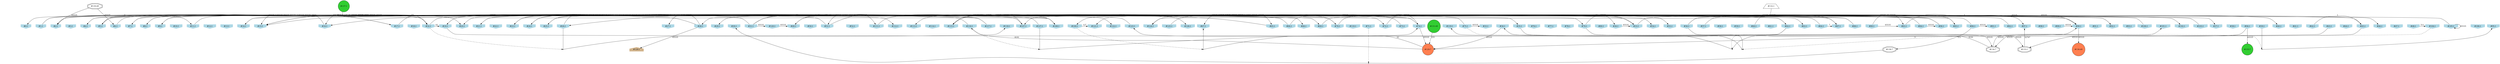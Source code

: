 digraph G {
node[shape = circle]
rankInputs [style = invisible]
rankOutputs [style = invisible]
rankInputs -> rankOutputs [color=invis]
0 [label="#0:1", style = filled, shape = invhouse, color=lightblue]
1 [label="#1:1", style = filled, shape = invhouse, color=lightblue]
2 [label="#2:1", style = filled, shape = invhouse, color=lightblue]
3 [label="#3:1", style = filled, shape = invhouse, color=lightblue]
4 [label="#4:1", style = filled, shape = invhouse, color=lightblue]
5 [label="#5:1", style = filled, shape = invhouse, color=lightblue]
6 [label="#6:1", style = filled, shape = invhouse, color=lightblue]
7 [label="#7:1", style = filled, shape = invhouse, color=lightblue]
8 [label="#8:1", style = filled, shape = invhouse, color=lightblue]
9 [label="#9:1", style = filled, shape = invhouse, color=lightblue]
10 [label="#10:1", style = filled, shape = invhouse, color=lightblue]
11 [label="#11:1", style = filled, shape = invhouse, color=lightblue]
12 [label="#12:1", style = filled, shape = invhouse, color=lightblue]
13 [label="#13:1", style = filled, shape = invhouse, color=lightblue]
14 [label="#14:1", style = filled, shape = invhouse, color=lightblue]
15 [label="#15:1", style = filled, shape = invhouse, color=lightblue]
16 [label="#16:1", style = filled, shape = invhouse, color=lightblue]
17 [label="#17:1", style = filled, shape = invhouse, color=lightblue]
18 [label="#18:1", style = filled, shape = invhouse, color=lightblue]
19 [label="#19:1", style = filled, shape = invhouse, color=lightblue]
20 [label="#20:1", style = filled, shape = invhouse, color=lightblue]
21 [label="#21:1", style = filled, shape = invhouse, color=lightblue]
22 [label="#22:1", style = filled, shape = invhouse, color=lightblue]
23 [label="#23:1", style = filled, shape = invhouse, color=lightblue]
24 [label="#24:1", style = filled, shape = invhouse, color=lightblue]
25 [label="#25:1", style = filled, shape = invhouse, color=lightblue]
26 [label="#26:1", style = filled, shape = invhouse, color=lightblue]
27 [label="#27:1", style = filled, shape = invhouse, color=lightblue]
28 [label="#28:1", style = filled, shape = invhouse, color=lightblue]
29 [label="#29:1", style = filled, shape = invhouse, color=lightblue]
30 [label="#30:1", style = filled, shape = invhouse, color=lightblue]
31 [label="#31:1", style = filled, shape = invhouse, color=lightblue]
32 [label="#32:1", style = filled, shape = invhouse, color=lightblue]
33 [label="#33:1", style = filled, shape = invhouse, color=lightblue]
34 [label="#34:1", style = filled, shape = invhouse, color=lightblue]
35 [label="#35:1", style = filled, shape = invhouse, color=lightblue]
36 [label="#36:1", style = filled, shape = invhouse, color=lightblue]
37 [label="#37:1", style = filled, shape = invhouse, color=lightblue]
38 [label="#38:1", style = filled, shape = invhouse, color=lightblue]
39 [label="#39:1", style = filled, shape = invhouse, color=lightblue]
40 [label="#40:1", style = filled, shape = invhouse, color=lightblue]
41 [label="#41:1", style = filled, shape = invhouse, color=lightblue]
42 [label="#42:1", style = filled, shape = invhouse, color=lightblue]
43 [label="#43:1", style = filled, shape = invhouse, color=lightblue]
44 [label="#44:1", style = filled, shape = invhouse, color=lightblue]
45 [label="#45:1", style = filled, shape = invhouse, color=lightblue]
46 [label="#46:1", style = filled, shape = invhouse, color=lightblue]
47 [label="#47:1", style = filled, shape = invhouse, color=lightblue]
48 [label="#48:1", style = filled, shape = invhouse, color=lightblue]
49 [label="#49:1", style = filled, shape = invhouse, color=lightblue]
50 [label="#50:1", style = filled, shape = invhouse, color=lightblue]
51 [label="#51:1", style = filled, shape = invhouse, color=lightblue]
52 [label="#52:1", style = filled, shape = invhouse, color=lightblue]
53 [label="#53:1", style = filled, shape = invhouse, color=lightblue]
54 [label="#54:1", style = filled, shape = invhouse, color=lightblue]
55 [label="#55:1", style = filled, shape = invhouse, color=lightblue]
56 [label="#56:1", style = filled, shape = invhouse, color=lightblue]
57 [label="#57:1", style = filled, shape = invhouse, color=lightblue]
58 [label="#58:1", style = filled, shape = invhouse, color=lightblue]
59 [label="#59:1", style = filled, shape = invhouse, color=lightblue]
60 [label="#60:1", style = filled, shape = invhouse, color=lightblue]
61 [label="#61:1", style = filled, shape = invhouse, color=lightblue]
62 [label="#62:1", style = filled, shape = invhouse, color=lightblue]
63 [label="#63:1", style = filled, shape = invhouse, color=lightblue]
64 [label="#64:1", style = filled, shape = invhouse, color=lightblue]
65 [label="#65:1", style = filled, shape = invhouse, color=lightblue]
66 [label="#66:1", style = filled, shape = invhouse, color=lightblue]
67 [label="#67:1", style = filled, shape = invhouse, color=lightblue]
68 [label="#68:1", style = filled, shape = invhouse, color=lightblue]
69 [label="#69:1", style = filled, shape = invhouse, color=lightblue]
70 [label="#70:1", style = filled, shape = invhouse, color=lightblue]
71 [label="#71:1", style = filled, shape = invhouse, color=lightblue]
72 [label="#72:1", style = filled, shape = invhouse, color=lightblue]
73 [label="#73:1", style = filled, shape = invhouse, color=lightblue]
74 [label="#74:1", style = filled, shape = invhouse, color=lightblue]
75 [label="#75:1", style = filled, shape = invhouse, color=lightblue]
76 [label="#76:1", style = filled, shape = invhouse, color=lightblue]
77 [label="#77:1", style = filled, shape = invhouse, color=lightblue]
78 [label="#78:1", style = filled, shape = invhouse, color=lightblue]
79 [label="#79:1", style = filled, shape = invhouse, color=lightblue]
80 [label="#80:1", style = filled, shape = invhouse, color=lightblue]
81 [label="#81:1", style = filled, shape = invhouse, color=lightblue]
82 [label="#82:1", style = filled, shape = invhouse, color=lightblue]
83 [label="#83:1", style = filled, shape = invhouse, color=lightblue]
84 [label="#84:1", style = filled, shape = invhouse, color=lightblue]
85 [label="#85:1", style = filled, shape = invhouse, color=lightblue]
86 [label="#86:1", style = filled, shape = invhouse, color=lightblue]
87 [label="#87:1", style = filled, shape = invhouse, color=lightblue]
88 [label="#88:1", style = filled, shape = invhouse, color=lightblue]
89 [label="#89:1", style = filled, shape = invhouse, color=lightblue]
90 [label="#90:1", style = filled, shape = invhouse, color=lightblue]
91 [label="#91:1", style = filled, shape = invhouse, color=lightblue]
92 [label="#92:1", style = filled, shape = invhouse, color=lightblue]
93 [label="#93:1", style = filled, shape = invhouse, color=lightblue]
94 [label="#94:1", style = filled, shape = invhouse, color=lightblue]
95 [label="#95:1", style = filled, shape = invhouse, color=lightblue]
96 [label="#96:1", style = filled, shape = invhouse, color=lightblue]
97 [label="#97:1", style = filled, shape = invhouse, color=lightblue]
98 [label="#98:1", style = filled, shape = invhouse, color=lightblue]
99 [label="#99:1", style = filled, shape = invhouse, color=lightblue]
100 [label="#100:1", style = filled, shape = invhouse, color=lightblue]
101 [label="#101:1", style = filled, shape = invhouse, color=lightblue]
102 [label="#102:1", style = filled, shape = invhouse, color=lightblue]
103 [label="#103:1", style = filled, shape = invhouse, color=lightblue]
104 [label="#104:1", style = filled, shape = invhouse, color=lightblue]
105 [label="#105:1", style = filled, shape = invhouse, color=lightblue]
106 [label="#106:1", style = filled, shape = invhouse, color=lightblue]
107 [label="#107:1", style = filled, shape = invhouse, color=lightblue]
108 [label="#108:1", style = filled, shape = invhouse, color=lightblue]
109 [label="#109:1", style = filled, shape = invhouse, color=lightblue]
110 [label="#110:1", style = filled, shape = invhouse, color=lightblue]
111 [label="#111:1", style = filled, shape = invhouse, color=lightblue]
112 [label="#112:1", style = filled, shape = invhouse, color=lightblue]
113 [label="#113:1", style = filled, shape = invhouse, color=lightblue]
114 [label="#114:1", style = filled, shape = invhouse, color=lightblue]
115 [label="#115:1", style = filled, shape = invhouse, color=lightblue]
116 [label="#116:1", style = filled, shape = invhouse, color=lightblue]
117 [label="#117:1", style = filled, shape = invhouse, color=lightblue]
118 [label="#118:1", style = filled, shape = invhouse, color=lightblue]
119 [label="#119:1", style = filled, shape = invhouse, color=lightblue]
120 [label="#120:1", style = filled, shape = invhouse, color=lightblue]
121 [label="#121:1", style = filled, shape = invhouse, color=lightblue]
122 [label="#122:1", style = filled, shape = invhouse, color=lightblue]
123 [label="#123:1", style = filled, shape = invhouse, color=lightblue]
124 [label="#124:1", style = filled, shape = invhouse, color=lightblue]
125 [label="#125:1", style = filled, shape = invhouse, color=lightblue]
126 [label="#126:1", style = filled, shape = invhouse, color=lightblue]
127 [label="#127:1", style = filled, shape = invhouse, color=lightblue]
128 [label="#128:1", style = filled, shape = house, color=tan]
129 [label="#129:7", style = filled, fillcolor = coral]
130 [label="#130:49", shape = doubleoctagon]
131 [label="#131:49", style = filled, fillcolor=limegreen]
132 [label="#132:1", shape = trapezium]
133 [label="#133:1", shape = doubleoctagon]
134 [label="#134:7", shape = doubleoctagon]
135 [label="#135:7", style = filled, fillcolor=limegreen]
136 [label="#136:49", style = filled, fillcolor = coral]
137 [label="#137:1", style = filled, fillcolor=limegreen]
138 [label="#138:7", shape = doubleoctagon]
28 -> 128 [label = "65535"]
84 -> 28 [label = "65535"]
130 -> 6 [label = "65535"]
132 -> 124 [label = "65535"]
140 [shape = point]
32 -> 140 [style = dashed]
26 -> 140 [dir = none]
140 -> 118
111 -> 126 [label = "65535"]
53 -> 83 [label = "65535"]
25 -> 87 [label = "65535"]
89 -> 83 [label = "65535"]
66 -> 23 [label = "65535"]
88 -> 9 [label = "65535"]
108 -> 115 [label = "65535"]
117 -> 24 [label = "65535"]
36 -> 53 [label = "65535"]
74 -> 129 [label = "65535"]
84 -> 96 [label = "65535"]
70 -> 74 [label = "65535"]
82 -> 5 [label = "65535"]
66 -> 55 [label = "65535"]
108 -> 15 [label = "65535"]
6 -> 112 [label = "65535"]
117 -> 8 [label = "65535"]
28 -> 25 [label = "65535"]
7 -> 37 [label = "65535"]
34 -> 129 [label = "65535"]
100 -> 115 [label = "65535"]
116 -> 0 [label = "65535"]
75 -> 33 [label = "65535"]
141 [shape = point]
75 -> 141 [style = dashed]
39 -> 141 [dir = none]
141 -> 95
89 -> 85 [label = "65535"]
86 -> 81 [label = "65535"]
142 [shape = point]
109 -> 142 [style = dashed]
62 -> 142 [dir = none]
142 -> 67
120 -> 49 [label = "65535"]
99 -> 90 [label = "65535"]
133 -> 97 [label = "32767"]
35 -> 133 [label = "65535"]
125 -> 65 [label = "65535"]
31 -> 16 [label = "65535"]
60 -> 87 [label = "65535"]
56 -> 40 [label = "65535"]
143 [shape = point]
116 -> 143 [style = dashed]
127 -> 143 [dir = none]
143 -> 74
105 -> 105 [label = "65535"]
1 -> 85 [label = "4095"]
130 -> 2 [label = "65535"]
31 -> 62 [label = "1023"]
53 -> 109 [label = "32767"]
2 -> 54 [label = "65535"]
32 -> 102 [label = "8191"]
56 -> 90 [label = "65535"]
51 -> 111 [label = "65535"]
11 -> 122 [label = "65535"]
134 -> 34 [label = "8191"]
94 -> 134 [label = "65535"]
73 -> 124 [label = "32767"]
74 -> 4 [label = "4095"]
86 -> 113 [label = "16383"]
65 -> 49 [label = "32767"]
72 -> 90 [label = "16383"]
45 -> 14 [label = "1023"]
74 -> 29 [label = "8191"]
105 -> 7 [label = "65535"]
96 -> 67 [label = "65535"]
90 -> 23 [label = "65535"]
129 -> 116 [label = "8191"]
48 -> 104 [label = "511"]
92 -> 27 [label = "127"]
131 -> 129 [label = "255"]
96 -> 26 [label = "65535"]
90 -> 136 [label = "65535"]
24 -> 79 [label = "511"]
16 -> 4 [label = "1023"]
19 -> 70 [label = "65535"]
109 -> 121 [label = "127"]
31 -> 120 [label = "65535"]
64 -> 16 [label = "65535"]
129 -> 123 [label = "63"]
79 -> 134 [label = "65535"]
1 -> 32 [label = "65535"]
45 -> 133 [label = "65535"]
51 -> 20 [label = "255"]
57 -> 46 [label = "63"]
5 -> 69 [label = "15"]
2 -> 72 [label = "65535"]
123 -> 21 [label = "65535"]
17 -> 15 [label = "65535"]
79 -> 53 [label = "31"]
70 -> 121 [label = "65535"]
62 -> 19 [label = "65535"]
32 -> 19 [label = "63"]
137 -> 108 [label = "127"]
31 -> 108 [label = "63"]
115 -> 107 [label = "31"]
144 [shape = point]
71 -> 144 [style = dashed]
138 -> 144 [dir = none]
144 -> 30
86 -> 138 [label = "511"]
103 -> 107 [label = "65535"]
107 -> 2 [label = "7"]
17 -> 32 [label = "63"]
64 -> 87 [label = "7"]
145 [shape = point]
104 -> 145 [style = dashed]
56 -> 145 [dir = none]
145 -> 119
146 [shape = point]
62 -> 146 [style = dashed]
19 -> 146 [dir = none]
146 -> 90
134 -> 101 [label = "65535"]
88 -> 51 [label = "65535"]
94 -> 135 [label = "65535"]
15 -> 17 [label = "7"]
26 -> 63 [label = "65535"]
69 -> 36 [label = "65535"]
49 -> 92 [label = "1"]
8 -> 20 [label = "65535"]
127 -> 9 [label = "3"]
21 -> 68 [label = "65535"]
43 -> 129 [label = "3"]
24 -> 35 [label = "65535"]
83 -> 97 [label = "3"]
5 -> 11 [label = "3"]
28 -> 14 [label = "65535"]
42 -> 45 [label = "1"]
75 -> 15 [label = "1"]
{
	rank = same
	rankdir = TB
	rankInputs -> 0 -> 1 -> 2 -> 3 -> 4 -> 5 -> 6 -> 7 -> 8 -> 9 -> 10 -> 11 -> 12 -> 13 -> 14 -> 15 -> 16 -> 17 -> 18 -> 19 -> 20 -> 21 -> 22 -> 23 -> 24 -> 25 -> 26 -> 27 -> 28 -> 29 -> 30 -> 31 -> 32 -> 33 -> 34 -> 35 -> 36 -> 37 -> 38 -> 39 -> 40 -> 41 -> 42 -> 43 -> 44 -> 45 -> 46 -> 47 -> 48 -> 49 -> 50 -> 51 -> 52 -> 53 -> 54 -> 55 -> 56 -> 57 -> 58 -> 59 -> 60 -> 61 -> 62 -> 63 -> 64 -> 65 -> 66 -> 67 -> 68 -> 69 -> 70 -> 71 -> 72 -> 73 -> 74 -> 75 -> 76 -> 77 -> 78 -> 79 -> 80 -> 81 -> 82 -> 83 -> 84 -> 85 -> 86 -> 87 -> 88 -> 89 -> 90 -> 91 -> 92 -> 93 -> 94 -> 95 -> 96 -> 97 -> 98 -> 99 -> 100 -> 101 -> 102 -> 103 -> 104 -> 105 -> 106 -> 107 -> 108 -> 109 -> 110 -> 111 -> 112 -> 113 -> 114 -> 115 -> 116 -> 117 -> 118 -> 119 -> 120 -> 121 -> 122 -> 123 -> 124 -> 125 -> 126 -> 127 [style = invis]
}
{
	rank = same
	rankdir = TB
	rankOutputs -> 128 [style = invis]
}
}
